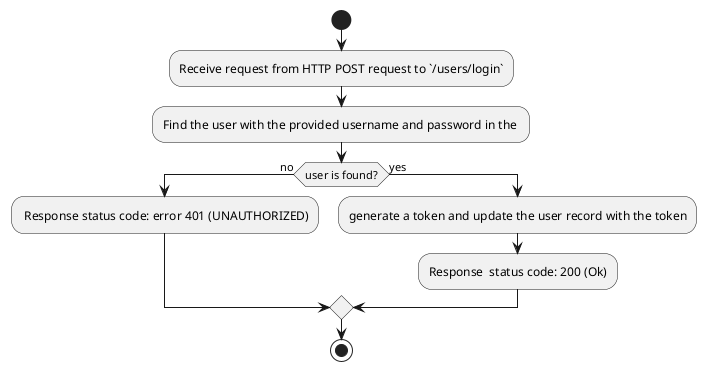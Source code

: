 @startuml handleLogin
start
:Receive request from HTTP POST request to `/users/login`; 
:Find the user with the provided username and password in the ;
if (user is found?) then (no)
    : Response status code: error 401 (UNAUTHORIZED);
else(yes)
    :generate a token and update the user record with the token;
    :Response  status code: 200 (Ok);
endif
stop
@endumld